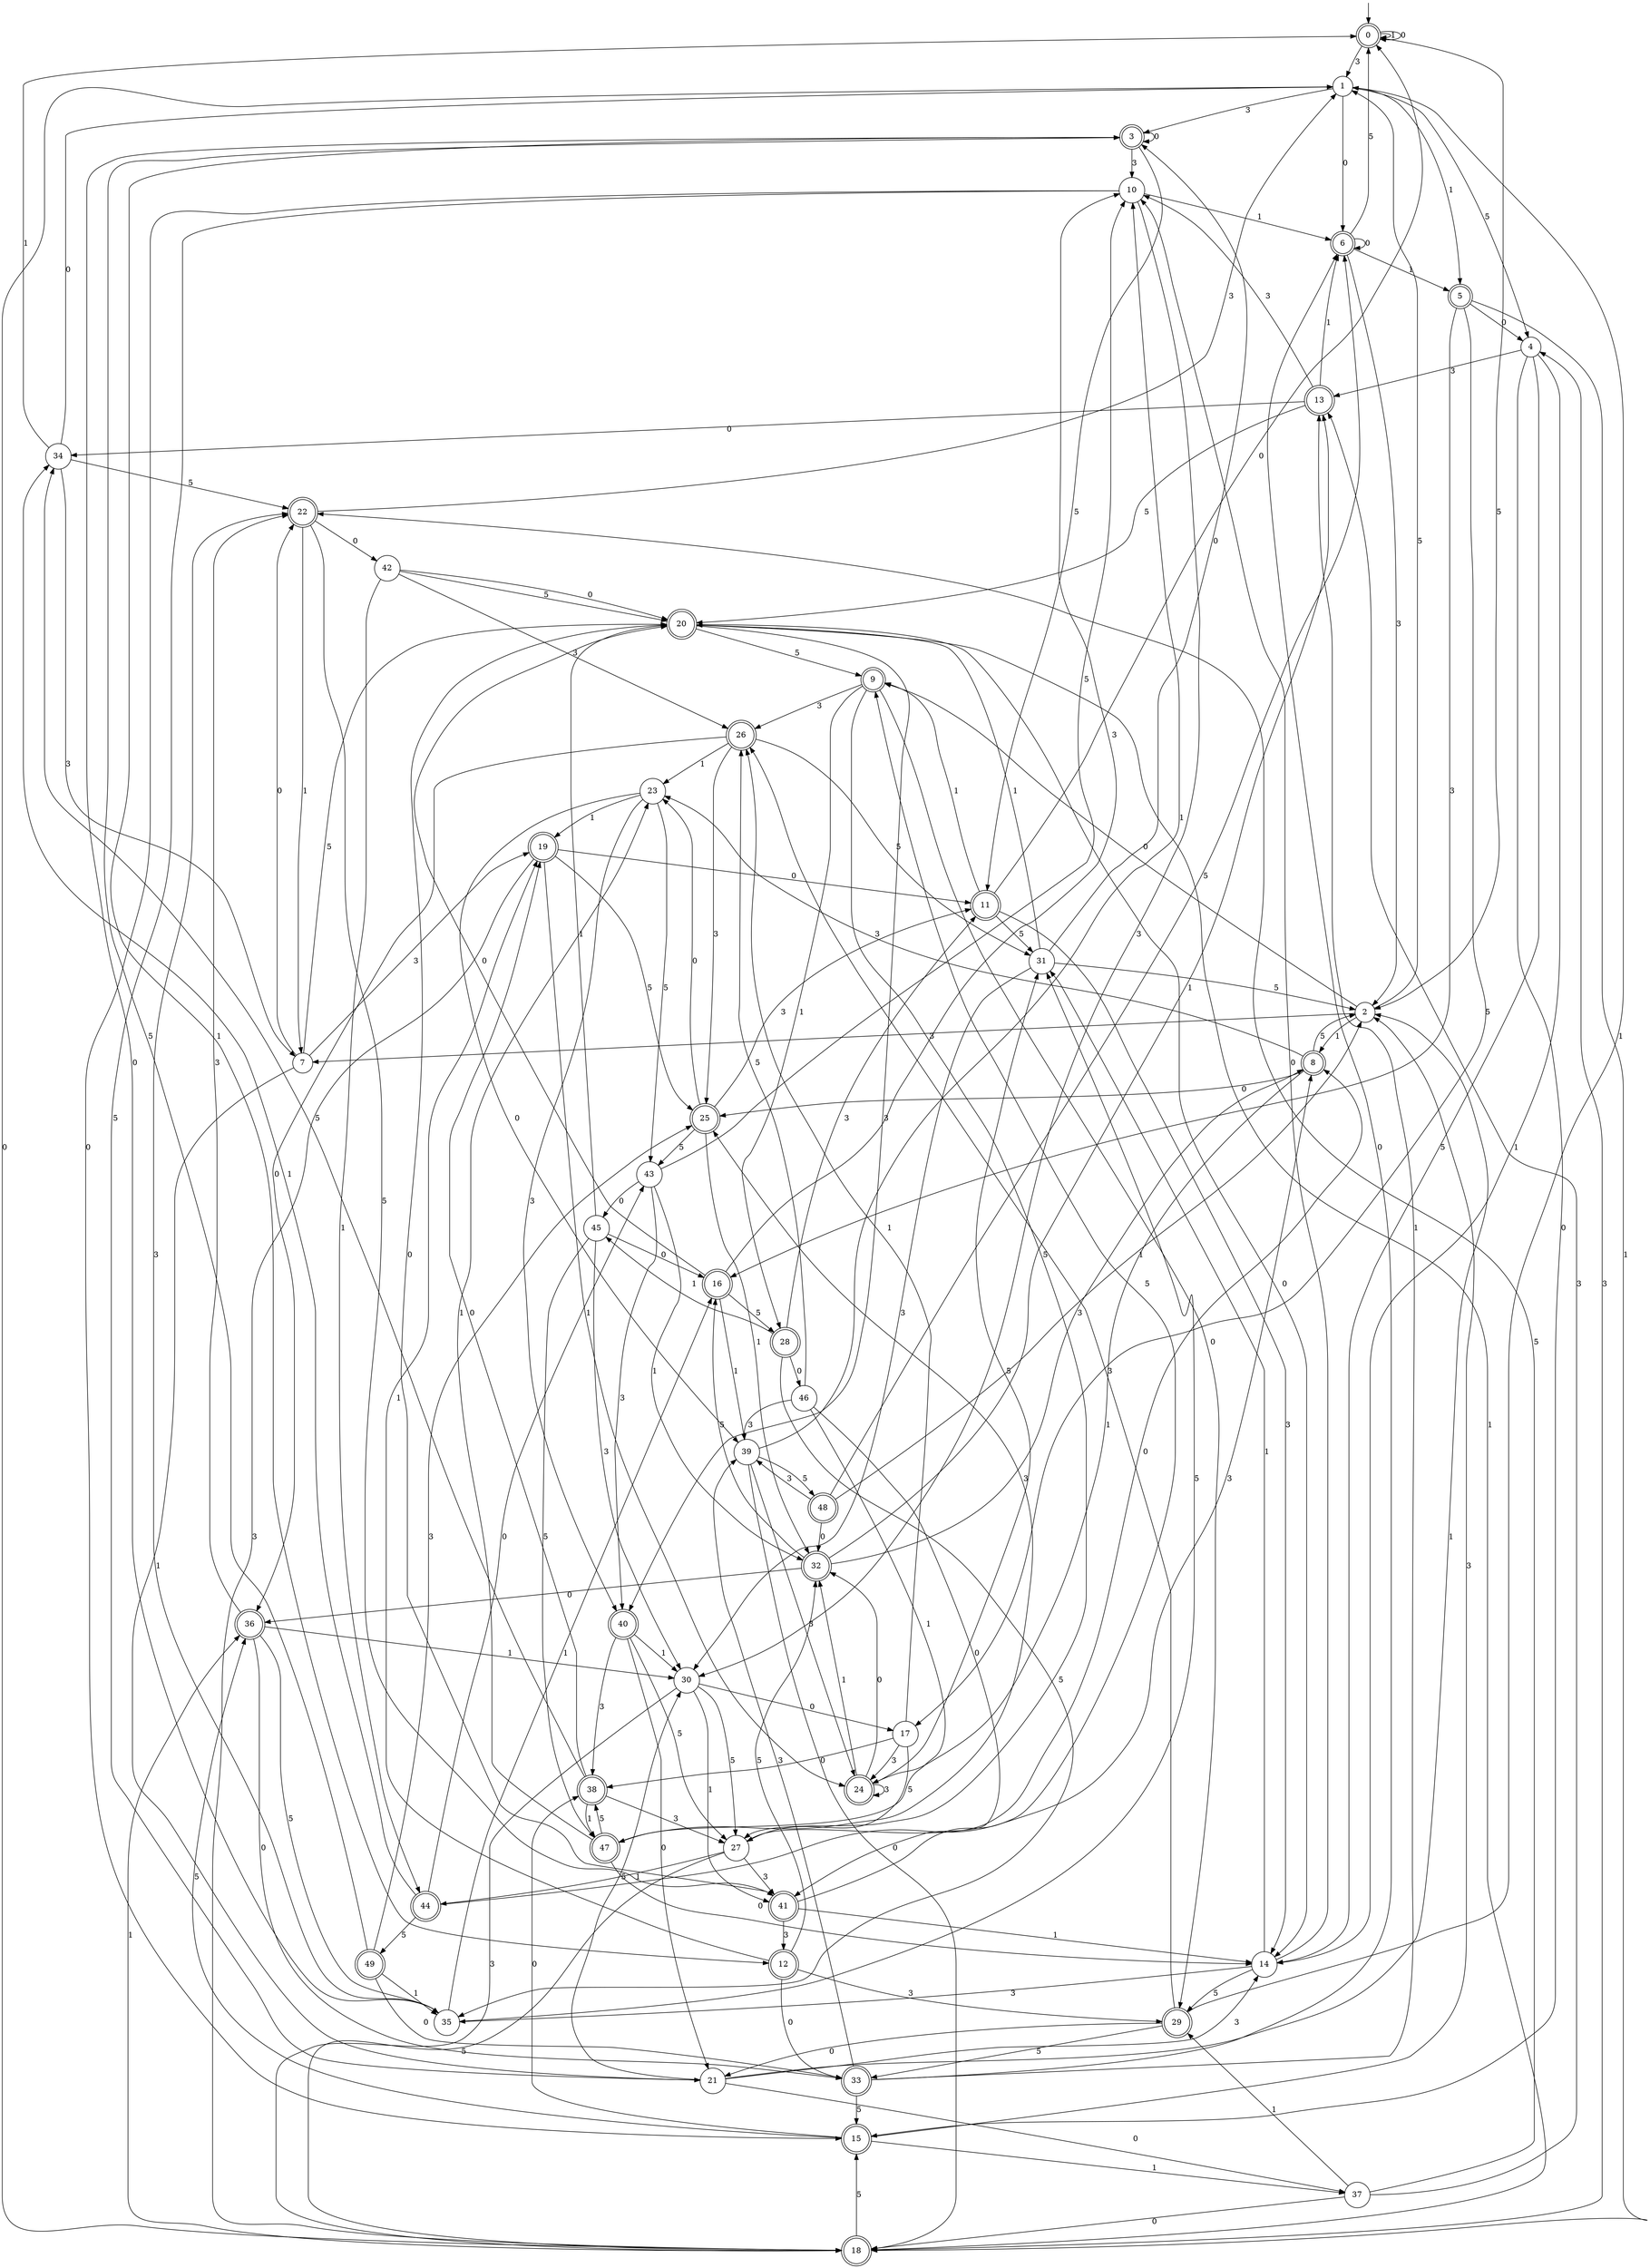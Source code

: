 digraph g {

	s0 [shape="doublecircle" label="0"];
	s1 [shape="circle" label="1"];
	s2 [shape="circle" label="2"];
	s3 [shape="doublecircle" label="3"];
	s4 [shape="circle" label="4"];
	s5 [shape="doublecircle" label="5"];
	s6 [shape="doublecircle" label="6"];
	s7 [shape="circle" label="7"];
	s8 [shape="doublecircle" label="8"];
	s9 [shape="doublecircle" label="9"];
	s10 [shape="circle" label="10"];
	s11 [shape="doublecircle" label="11"];
	s12 [shape="doublecircle" label="12"];
	s13 [shape="doublecircle" label="13"];
	s14 [shape="circle" label="14"];
	s15 [shape="doublecircle" label="15"];
	s16 [shape="doublecircle" label="16"];
	s17 [shape="circle" label="17"];
	s18 [shape="doublecircle" label="18"];
	s19 [shape="doublecircle" label="19"];
	s20 [shape="doublecircle" label="20"];
	s21 [shape="circle" label="21"];
	s22 [shape="doublecircle" label="22"];
	s23 [shape="circle" label="23"];
	s24 [shape="doublecircle" label="24"];
	s25 [shape="doublecircle" label="25"];
	s26 [shape="doublecircle" label="26"];
	s27 [shape="circle" label="27"];
	s28 [shape="doublecircle" label="28"];
	s29 [shape="doublecircle" label="29"];
	s30 [shape="circle" label="30"];
	s31 [shape="circle" label="31"];
	s32 [shape="doublecircle" label="32"];
	s33 [shape="doublecircle" label="33"];
	s34 [shape="circle" label="34"];
	s35 [shape="circle" label="35"];
	s36 [shape="doublecircle" label="36"];
	s37 [shape="circle" label="37"];
	s38 [shape="doublecircle" label="38"];
	s39 [shape="circle" label="39"];
	s40 [shape="doublecircle" label="40"];
	s41 [shape="doublecircle" label="41"];
	s42 [shape="circle" label="42"];
	s43 [shape="circle" label="43"];
	s44 [shape="doublecircle" label="44"];
	s45 [shape="circle" label="45"];
	s46 [shape="circle" label="46"];
	s47 [shape="doublecircle" label="47"];
	s48 [shape="doublecircle" label="48"];
	s49 [shape="doublecircle" label="49"];
	s0 -> s1 [label="3"];
	s0 -> s2 [label="5"];
	s0 -> s0 [label="1"];
	s0 -> s0 [label="0"];
	s1 -> s3 [label="3"];
	s1 -> s4 [label="5"];
	s1 -> s5 [label="1"];
	s1 -> s6 [label="0"];
	s2 -> s7 [label="3"];
	s2 -> s1 [label="5"];
	s2 -> s8 [label="1"];
	s2 -> s9 [label="0"];
	s3 -> s10 [label="3"];
	s3 -> s11 [label="5"];
	s3 -> s12 [label="1"];
	s3 -> s3 [label="0"];
	s4 -> s13 [label="3"];
	s4 -> s14 [label="5"];
	s4 -> s14 [label="1"];
	s4 -> s15 [label="0"];
	s5 -> s16 [label="3"];
	s5 -> s17 [label="5"];
	s5 -> s18 [label="1"];
	s5 -> s4 [label="0"];
	s6 -> s2 [label="3"];
	s6 -> s0 [label="5"];
	s6 -> s5 [label="1"];
	s6 -> s6 [label="0"];
	s7 -> s19 [label="3"];
	s7 -> s20 [label="5"];
	s7 -> s21 [label="1"];
	s7 -> s22 [label="0"];
	s8 -> s23 [label="3"];
	s8 -> s2 [label="5"];
	s8 -> s24 [label="1"];
	s8 -> s25 [label="0"];
	s9 -> s26 [label="3"];
	s9 -> s27 [label="5"];
	s9 -> s28 [label="1"];
	s9 -> s29 [label="0"];
	s10 -> s30 [label="3"];
	s10 -> s21 [label="5"];
	s10 -> s6 [label="1"];
	s10 -> s15 [label="0"];
	s11 -> s14 [label="3"];
	s11 -> s31 [label="5"];
	s11 -> s9 [label="1"];
	s11 -> s0 [label="0"];
	s12 -> s29 [label="3"];
	s12 -> s32 [label="5"];
	s12 -> s19 [label="1"];
	s12 -> s33 [label="0"];
	s13 -> s10 [label="3"];
	s13 -> s20 [label="5"];
	s13 -> s6 [label="1"];
	s13 -> s34 [label="0"];
	s14 -> s35 [label="3"];
	s14 -> s29 [label="5"];
	s14 -> s31 [label="1"];
	s14 -> s10 [label="0"];
	s15 -> s2 [label="3"];
	s15 -> s36 [label="5"];
	s15 -> s37 [label="1"];
	s15 -> s38 [label="0"];
	s16 -> s10 [label="3"];
	s16 -> s28 [label="5"];
	s16 -> s39 [label="1"];
	s16 -> s20 [label="0"];
	s17 -> s24 [label="3"];
	s17 -> s27 [label="5"];
	s17 -> s26 [label="1"];
	s17 -> s38 [label="0"];
	s18 -> s4 [label="3"];
	s18 -> s15 [label="5"];
	s18 -> s36 [label="1"];
	s18 -> s1 [label="0"];
	s19 -> s18 [label="3"];
	s19 -> s25 [label="5"];
	s19 -> s24 [label="1"];
	s19 -> s11 [label="0"];
	s20 -> s40 [label="3"];
	s20 -> s9 [label="5"];
	s20 -> s18 [label="1"];
	s20 -> s14 [label="0"];
	s21 -> s14 [label="3"];
	s21 -> s30 [label="5"];
	s21 -> s2 [label="1"];
	s21 -> s37 [label="0"];
	s22 -> s1 [label="3"];
	s22 -> s41 [label="5"];
	s22 -> s7 [label="1"];
	s22 -> s42 [label="0"];
	s23 -> s40 [label="3"];
	s23 -> s43 [label="5"];
	s23 -> s19 [label="1"];
	s23 -> s39 [label="0"];
	s24 -> s24 [label="3"];
	s24 -> s31 [label="5"];
	s24 -> s32 [label="1"];
	s24 -> s32 [label="0"];
	s25 -> s11 [label="3"];
	s25 -> s43 [label="5"];
	s25 -> s32 [label="1"];
	s25 -> s23 [label="0"];
	s26 -> s25 [label="3"];
	s26 -> s31 [label="5"];
	s26 -> s23 [label="1"];
	s26 -> s36 [label="0"];
	s27 -> s41 [label="3"];
	s27 -> s18 [label="5"];
	s27 -> s44 [label="1"];
	s27 -> s8 [label="0"];
	s28 -> s11 [label="3"];
	s28 -> s35 [label="5"];
	s28 -> s45 [label="1"];
	s28 -> s46 [label="0"];
	s29 -> s26 [label="3"];
	s29 -> s33 [label="5"];
	s29 -> s1 [label="1"];
	s29 -> s21 [label="0"];
	s30 -> s18 [label="3"];
	s30 -> s27 [label="5"];
	s30 -> s41 [label="1"];
	s30 -> s17 [label="0"];
	s31 -> s30 [label="3"];
	s31 -> s2 [label="5"];
	s31 -> s20 [label="1"];
	s31 -> s3 [label="0"];
	s32 -> s8 [label="3"];
	s32 -> s16 [label="5"];
	s32 -> s13 [label="1"];
	s32 -> s36 [label="0"];
	s33 -> s39 [label="3"];
	s33 -> s15 [label="5"];
	s33 -> s13 [label="1"];
	s33 -> s6 [label="0"];
	s34 -> s7 [label="3"];
	s34 -> s22 [label="5"];
	s34 -> s0 [label="1"];
	s34 -> s1 [label="0"];
	s35 -> s22 [label="3"];
	s35 -> s31 [label="5"];
	s35 -> s16 [label="1"];
	s35 -> s3 [label="0"];
	s36 -> s22 [label="3"];
	s36 -> s35 [label="5"];
	s36 -> s30 [label="1"];
	s36 -> s33 [label="0"];
	s37 -> s13 [label="3"];
	s37 -> s22 [label="5"];
	s37 -> s29 [label="1"];
	s37 -> s18 [label="0"];
	s38 -> s27 [label="3"];
	s38 -> s34 [label="5"];
	s38 -> s47 [label="1"];
	s38 -> s19 [label="0"];
	s39 -> s24 [label="3"];
	s39 -> s48 [label="5"];
	s39 -> s10 [label="1"];
	s39 -> s18 [label="0"];
	s40 -> s38 [label="3"];
	s40 -> s27 [label="5"];
	s40 -> s30 [label="1"];
	s40 -> s21 [label="0"];
	s41 -> s12 [label="3"];
	s41 -> s9 [label="5"];
	s41 -> s14 [label="1"];
	s41 -> s20 [label="0"];
	s42 -> s26 [label="3"];
	s42 -> s20 [label="5"];
	s42 -> s44 [label="1"];
	s42 -> s20 [label="0"];
	s43 -> s40 [label="3"];
	s43 -> s10 [label="5"];
	s43 -> s32 [label="1"];
	s43 -> s45 [label="0"];
	s44 -> s8 [label="3"];
	s44 -> s49 [label="5"];
	s44 -> s34 [label="1"];
	s44 -> s43 [label="0"];
	s45 -> s30 [label="3"];
	s45 -> s47 [label="5"];
	s45 -> s20 [label="1"];
	s45 -> s16 [label="0"];
	s46 -> s39 [label="3"];
	s46 -> s26 [label="5"];
	s46 -> s47 [label="1"];
	s46 -> s41 [label="0"];
	s47 -> s25 [label="3"];
	s47 -> s38 [label="5"];
	s47 -> s23 [label="1"];
	s47 -> s14 [label="0"];
	s48 -> s39 [label="3"];
	s48 -> s6 [label="5"];
	s48 -> s2 [label="1"];
	s48 -> s32 [label="0"];
	s49 -> s25 [label="3"];
	s49 -> s3 [label="5"];
	s49 -> s35 [label="1"];
	s49 -> s33 [label="0"];

__start0 [label="" shape="none" width="0" height="0"];
__start0 -> s0;

}
